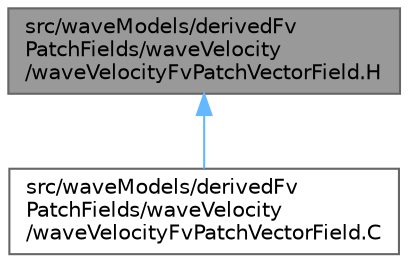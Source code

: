 digraph "src/waveModels/derivedFvPatchFields/waveVelocity/waveVelocityFvPatchVectorField.H"
{
 // LATEX_PDF_SIZE
  bgcolor="transparent";
  edge [fontname=Helvetica,fontsize=10,labelfontname=Helvetica,labelfontsize=10];
  node [fontname=Helvetica,fontsize=10,shape=box,height=0.2,width=0.4];
  Node1 [id="Node000001",label="src/waveModels/derivedFv\lPatchFields/waveVelocity\l/waveVelocityFvPatchVectorField.H",height=0.2,width=0.4,color="gray40", fillcolor="grey60", style="filled", fontcolor="black",tooltip=" "];
  Node1 -> Node2 [id="edge1_Node000001_Node000002",dir="back",color="steelblue1",style="solid",tooltip=" "];
  Node2 [id="Node000002",label="src/waveModels/derivedFv\lPatchFields/waveVelocity\l/waveVelocityFvPatchVectorField.C",height=0.2,width=0.4,color="grey40", fillcolor="white", style="filled",URL="$waveVelocityFvPatchVectorField_8C.html",tooltip=" "];
}
